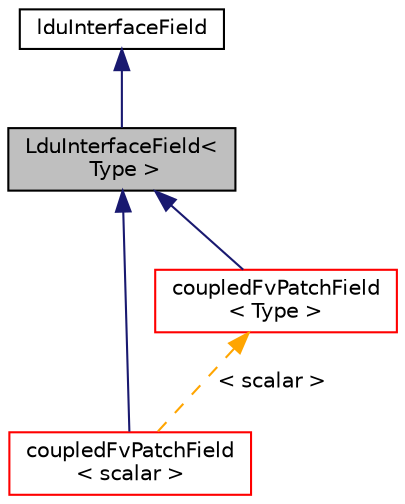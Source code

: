 digraph "LduInterfaceField&lt; Type &gt;"
{
  bgcolor="transparent";
  edge [fontname="Helvetica",fontsize="10",labelfontname="Helvetica",labelfontsize="10"];
  node [fontname="Helvetica",fontsize="10",shape=record];
  Node1 [label="LduInterfaceField\<\l Type \>",height=0.2,width=0.4,color="black", fillcolor="grey75", style="filled", fontcolor="black"];
  Node2 -> Node1 [dir="back",color="midnightblue",fontsize="10",style="solid",fontname="Helvetica"];
  Node2 [label="lduInterfaceField",height=0.2,width=0.4,color="black",URL="$a01302.html",tooltip="An abstract base class for implicitly-coupled interface fields e.g. processor and cyclic patch fields..."];
  Node1 -> Node3 [dir="back",color="midnightblue",fontsize="10",style="solid",fontname="Helvetica"];
  Node3 [label="coupledFvPatchField\l\< scalar \>",height=0.2,width=0.4,color="red",URL="$a00422.html"];
  Node1 -> Node4 [dir="back",color="midnightblue",fontsize="10",style="solid",fontname="Helvetica"];
  Node4 [label="coupledFvPatchField\l\< Type \>",height=0.2,width=0.4,color="red",URL="$a00422.html",tooltip="Abstract base class for coupled patches. "];
  Node4 -> Node3 [dir="back",color="orange",fontsize="10",style="dashed",label=" \< scalar \>" ,fontname="Helvetica"];
}
